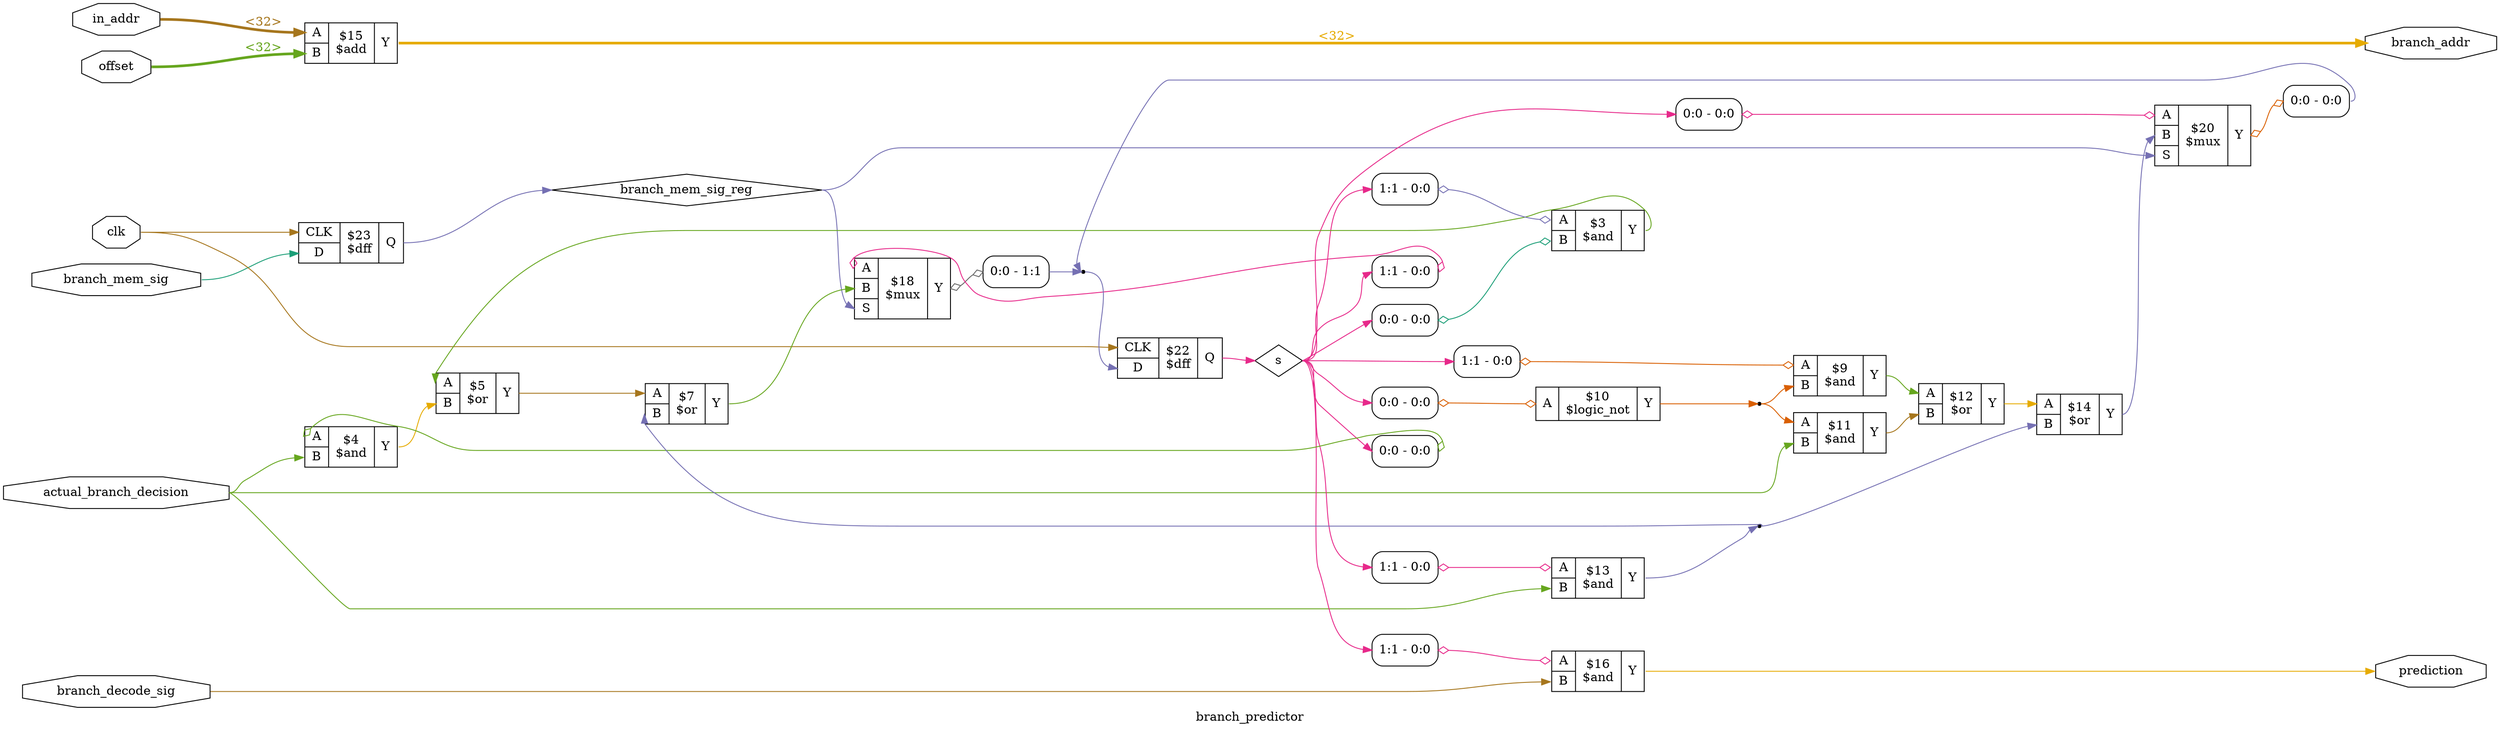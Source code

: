 digraph "branch_predictor" {
label="branch_predictor";
rankdir="LR";
remincross=true;
n12 [ shape=octagon, label="actual_branch_decision", color="black", fontcolor="black" ];
n13 [ shape=octagon, label="branch_addr", color="black", fontcolor="black" ];
n14 [ shape=octagon, label="branch_decode_sig", color="black", fontcolor="black" ];
n15 [ shape=octagon, label="branch_mem_sig", color="black", fontcolor="black" ];
n16 [ shape=diamond, label="branch_mem_sig_reg", color="black", fontcolor="black" ];
n17 [ shape=octagon, label="clk", color="black", fontcolor="black" ];
n18 [ shape=octagon, label="in_addr", color="black", fontcolor="black" ];
n19 [ shape=octagon, label="offset", color="black", fontcolor="black" ];
n20 [ shape=octagon, label="prediction", color="black", fontcolor="black" ];
n21 [ shape=diamond, label="s", color="black", fontcolor="black" ];
{ rank="source"; n12; n14; n15; n17; n18; n19;}
{ rank="sink"; n13; n20;}
c25 [ shape=record, label="{{<p22> A|<p23> B}|$15\n$add|{<p24> Y}}" ];
c26 [ shape=record, label="{{<p22> A|<p23> B}|$3\n$and|{<p24> Y}}" ];
x0 [ shape=record, style=rounded, label="<s0> 1:1 - 0:0 " ];
x0:e -> c26:p22:w [arrowhead=odiamond, arrowtail=odiamond, dir=both, colorscheme="dark28", color="3", fontcolor="3", label=""];
x1 [ shape=record, style=rounded, label="<s0> 0:0 - 0:0 " ];
x1:e -> c26:p23:w [arrowhead=odiamond, arrowtail=odiamond, dir=both, colorscheme="dark28", color="1", fontcolor="1", label=""];
c27 [ shape=record, label="{{<p22> A|<p23> B}|$4\n$and|{<p24> Y}}" ];
x2 [ shape=record, style=rounded, label="<s0> 0:0 - 0:0 " ];
x2:e -> c27:p22:w [arrowhead=odiamond, arrowtail=odiamond, dir=both, colorscheme="dark28", color="5", fontcolor="5", label=""];
c28 [ shape=record, label="{{<p22> A|<p23> B}|$11\n$and|{<p24> Y}}" ];
c29 [ shape=record, label="{{<p22> A|<p23> B}|$13\n$and|{<p24> Y}}" ];
x3 [ shape=record, style=rounded, label="<s0> 1:1 - 0:0 " ];
x3:e -> c29:p22:w [arrowhead=odiamond, arrowtail=odiamond, dir=both, colorscheme="dark28", color="4", fontcolor="4", label=""];
c30 [ shape=record, label="{{<p22> A|<p23> B}|$9\n$and|{<p24> Y}}" ];
x4 [ shape=record, style=rounded, label="<s0> 1:1 - 0:0 " ];
x4:e -> c30:p22:w [arrowhead=odiamond, arrowtail=odiamond, dir=both, colorscheme="dark28", color="2", fontcolor="2", label=""];
c31 [ shape=record, label="{{<p22> A|<p23> B}|$16\n$and|{<p24> Y}}" ];
x5 [ shape=record, style=rounded, label="<s0> 1:1 - 0:0 " ];
x5:e -> c31:p22:w [arrowhead=odiamond, arrowtail=odiamond, dir=both, colorscheme="dark28", color="4", fontcolor="4", label=""];
c32 [ shape=record, label="{{<p22> A}|$10\n$logic_not|{<p24> Y}}" ];
x6 [ shape=record, style=rounded, label="<s0> 0:0 - 0:0 " ];
x6:e -> c32:p22:w [arrowhead=odiamond, arrowtail=odiamond, dir=both, colorscheme="dark28", color="2", fontcolor="2", label=""];
c33 [ shape=record, label="{{<p22> A|<p23> B}|$5\n$or|{<p24> Y}}" ];
c34 [ shape=record, label="{{<p22> A|<p23> B}|$7\n$or|{<p24> Y}}" ];
c35 [ shape=record, label="{{<p22> A|<p23> B}|$12\n$or|{<p24> Y}}" ];
c36 [ shape=record, label="{{<p22> A|<p23> B}|$14\n$or|{<p24> Y}}" ];
c40 [ shape=record, label="{{<p37> CLK|<p38> D}|$22\n$dff|{<p39> Q}}" ];
c41 [ shape=record, label="{{<p37> CLK|<p38> D}|$23\n$dff|{<p39> Q}}" ];
c43 [ shape=record, label="{{<p22> A|<p23> B|<p42> S}|$18\n$mux|{<p24> Y}}" ];
x7 [ shape=record, style=rounded, label="<s0> 1:1 - 0:0 " ];
x7:e -> c43:p22:w [arrowhead=odiamond, arrowtail=odiamond, dir=both, colorscheme="dark28", color="4", fontcolor="4", label=""];
x8 [ shape=record, style=rounded, label="<s0> 0:0 - 1:1 " ];
c43:p24:e -> x8:w [arrowhead=odiamond, arrowtail=odiamond, dir=both, colorscheme="dark28", color="8", fontcolor="8", label=""];
c44 [ shape=record, label="{{<p22> A|<p23> B|<p42> S}|$20\n$mux|{<p24> Y}}" ];
x9 [ shape=record, style=rounded, label="<s0> 0:0 - 0:0 " ];
x9:e -> c44:p22:w [arrowhead=odiamond, arrowtail=odiamond, dir=both, colorscheme="dark28", color="4", fontcolor="4", label=""];
x10 [ shape=record, style=rounded, label="<s0> 0:0 - 0:0 " ];
c44:p24:e -> x10:w [arrowhead=odiamond, arrowtail=odiamond, dir=both, colorscheme="dark28", color="2", fontcolor="2", label=""];
n1 [ shape=point ];
x10:s0:e -> n1:w [colorscheme="dark28", color="3", fontcolor="3", label=""];
x8:s0:e -> n1:w [colorscheme="dark28", color="3", fontcolor="3", label=""];
n1:e -> c40:p38:w [colorscheme="dark28", color="3", fontcolor="3", label=""];
c35:p24:e -> c36:p22:w [colorscheme="dark28", color="6", fontcolor="6", label=""];
c36:p24:e -> c44:p23:w [colorscheme="dark28", color="3", fontcolor="3", label=""];
n12:e -> c27:p23:w [colorscheme="dark28", color="5", fontcolor="5", label=""];
n12:e -> c28:p23:w [colorscheme="dark28", color="5", fontcolor="5", label=""];
n12:e -> c29:p23:w [colorscheme="dark28", color="5", fontcolor="5", label=""];
c25:p24:e -> n13:w [colorscheme="dark28", color="6", fontcolor="6", style="setlinewidth(3)", label="<32>"];
n14:e -> c31:p23:w [colorscheme="dark28", color="7", fontcolor="7", label=""];
n15:e -> c41:p38:w [colorscheme="dark28", color="1", fontcolor="1", label=""];
c41:p39:e -> n16:w [colorscheme="dark28", color="3", fontcolor="3", label=""];
n16:e -> c43:p42:w [colorscheme="dark28", color="3", fontcolor="3", label=""];
n16:e -> c44:p42:w [colorscheme="dark28", color="3", fontcolor="3", label=""];
n17:e -> c40:p37:w [colorscheme="dark28", color="7", fontcolor="7", label=""];
n17:e -> c41:p37:w [colorscheme="dark28", color="7", fontcolor="7", label=""];
n18:e -> c25:p22:w [colorscheme="dark28", color="7", fontcolor="7", style="setlinewidth(3)", label="<32>"];
n19:e -> c25:p23:w [colorscheme="dark28", color="5", fontcolor="5", style="setlinewidth(3)", label="<32>"];
c26:p24:e -> c33:p22:w [colorscheme="dark28", color="5", fontcolor="5", label=""];
c31:p24:e -> n20:w [colorscheme="dark28", color="6", fontcolor="6", label=""];
c40:p39:e -> n21:w [colorscheme="dark28", color="4", fontcolor="4", label=""];
n21:e -> x0:s0:w [colorscheme="dark28", color="4", fontcolor="4", label=""];
n21:e -> x1:s0:w [colorscheme="dark28", color="4", fontcolor="4", label=""];
n21:e -> x2:s0:w [colorscheme="dark28", color="4", fontcolor="4", label=""];
n21:e -> x3:s0:w [colorscheme="dark28", color="4", fontcolor="4", label=""];
n21:e -> x4:s0:w [colorscheme="dark28", color="4", fontcolor="4", label=""];
n21:e -> x5:s0:w [colorscheme="dark28", color="4", fontcolor="4", label=""];
n21:e -> x6:s0:w [colorscheme="dark28", color="4", fontcolor="4", label=""];
n21:e -> x7:s0:w [colorscheme="dark28", color="4", fontcolor="4", label=""];
n21:e -> x9:s0:w [colorscheme="dark28", color="4", fontcolor="4", label=""];
c27:p24:e -> c33:p23:w [colorscheme="dark28", color="6", fontcolor="6", label=""];
n4 [ shape=point ];
c29:p24:e -> n4:w [colorscheme="dark28", color="3", fontcolor="3", label=""];
n4:e -> c34:p23:w [colorscheme="dark28", color="3", fontcolor="3", label=""];
n4:e -> c36:p23:w [colorscheme="dark28", color="3", fontcolor="3", label=""];
c28:p24:e -> c35:p23:w [colorscheme="dark28", color="7", fontcolor="7", label=""];
c30:p24:e -> c35:p22:w [colorscheme="dark28", color="5", fontcolor="5", label=""];
n7 [ shape=point ];
c32:p24:e -> n7:w [colorscheme="dark28", color="2", fontcolor="2", label=""];
n7:e -> c28:p22:w [colorscheme="dark28", color="2", fontcolor="2", label=""];
n7:e -> c30:p23:w [colorscheme="dark28", color="2", fontcolor="2", label=""];
c33:p24:e -> c34:p22:w [colorscheme="dark28", color="7", fontcolor="7", label=""];
c34:p24:e -> c43:p23:w [colorscheme="dark28", color="5", fontcolor="5", label=""];
}
